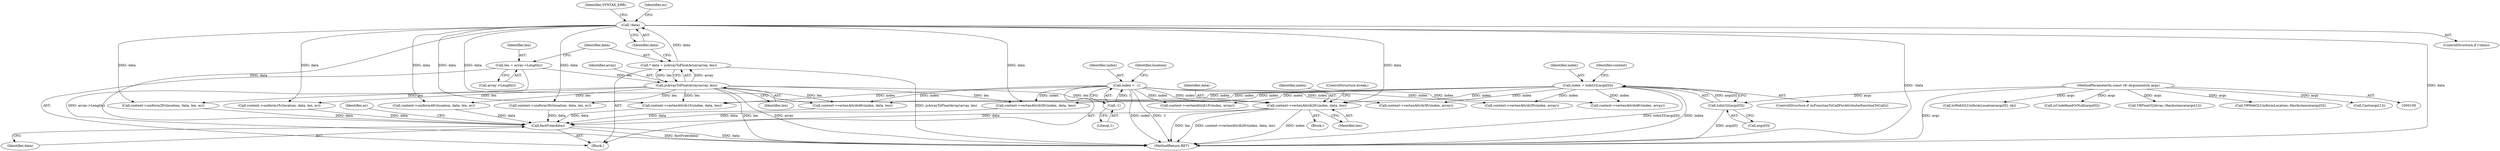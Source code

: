 digraph "0_Chrome_e9372a1bfd3588a80fcf49aa07321f0971dd6091_64@pointer" {
"1000317" [label="(Call,context->vertexAttrib2fv(index, data, len))"];
"1000116" [label="(Call,index = -1)"];
"1000118" [label="(Call,-1)"];
"1000127" [label="(Call,index = toInt32(args[0]))"];
"1000129" [label="(Call,toInt32(args[0]))"];
"1000101" [label="(MethodParameterIn,const v8::Arguments& args)"];
"1000267" [label="(Call,!data)"];
"1000261" [label="(Call,* data = jsArrayToFloatArray(array, len))"];
"1000263" [label="(Call,jsArrayToFloatArray(array, len))"];
"1000257" [label="(Call,len = array->Length())"];
"1000337" [label="(Call,fastFree(data))"];
"1000337" [label="(Call,fastFree(data))"];
"1000281" [label="(Block,)"];
"1000157" [label="(Call,toWebGLUniformLocation(args[0], ok))"];
"1000320" [label="(Identifier,len)"];
"1000321" [label="(ControlStructure,break;)"];
"1000101" [label="(MethodParameterIn,const v8::Arguments& args)"];
"1000259" [label="(Call,array->Length())"];
"1000117" [label="(Identifier,index)"];
"1000119" [label="(Literal,1)"];
"1000142" [label="(Call,isUndefinedOrNull(args[0]))"];
"1000268" [label="(Identifier,data)"];
"1000283" [label="(Call,context->uniform1fv(location, data, len, ec))"];
"1000323" [label="(Call,context->vertexAttrib3fv(index, data, len))"];
"1000103" [label="(Block,)"];
"1000168" [label="(Call,V8Float32Array::HasInstance(args[1]))"];
"1000265" [label="(Identifier,len)"];
"1000118" [label="(Call,-1)"];
"1000319" [label="(Identifier,data)"];
"1000267" [label="(Call,!data)"];
"1000261" [label="(Call,* data = jsArrayToFloatArray(array, len))"];
"1000346" [label="(MethodReturn,RET)"];
"1000129" [label="(Call,toInt32(args[0]))"];
"1000266" [label="(ControlStructure,if (!data))"];
"1000258" [label="(Identifier,len)"];
"1000317" [label="(Call,context->vertexAttrib2fv(index, data, len))"];
"1000164" [label="(Identifier,context)"];
"1000219" [label="(Call,context->vertexAttrib2fv(index, array))"];
"1000257" [label="(Call,len = array->Length())"];
"1000311" [label="(Call,context->vertexAttrib1fv(index, data, len))"];
"1000147" [label="(Call,V8WebGLUniformLocation::HasInstance(args[0]))"];
"1000290" [label="(Call,context->uniform2fv(location, data, len, ec))"];
"1000229" [label="(Call,context->vertexAttrib4fv(index, array))"];
"1000252" [label="(Call,Cast(args[1]))"];
"1000297" [label="(Call,context->uniform3fv(location, data, len, ec))"];
"1000340" [label="(Identifier,ec)"];
"1000122" [label="(Identifier,location)"];
"1000128" [label="(Identifier,index)"];
"1000271" [label="(Identifier,SYNTAX_ERR)"];
"1000263" [label="(Call,jsArrayToFloatArray(array, len))"];
"1000304" [label="(Call,context->uniform4fv(location, data, len, ec))"];
"1000329" [label="(Call,context->vertexAttrib4fv(index, data, len))"];
"1000116" [label="(Call,index = -1)"];
"1000214" [label="(Call,context->vertexAttrib1fv(index, array))"];
"1000318" [label="(Identifier,index)"];
"1000127" [label="(Call,index = toInt32(args[0]))"];
"1000224" [label="(Call,context->vertexAttrib3fv(index, array))"];
"1000264" [label="(Identifier,array)"];
"1000130" [label="(Call,args[0])"];
"1000277" [label="(Identifier,ec)"];
"1000338" [label="(Identifier,data)"];
"1000262" [label="(Identifier,data)"];
"1000124" [label="(ControlStructure,if (isFunctionToCallForAttribute(functionToCall)))"];
"1000317" -> "1000281"  [label="AST: "];
"1000317" -> "1000320"  [label="CFG: "];
"1000318" -> "1000317"  [label="AST: "];
"1000319" -> "1000317"  [label="AST: "];
"1000320" -> "1000317"  [label="AST: "];
"1000321" -> "1000317"  [label="CFG: "];
"1000317" -> "1000346"  [label="DDG: index"];
"1000317" -> "1000346"  [label="DDG: len"];
"1000317" -> "1000346"  [label="DDG: context->vertexAttrib2fv(index, data, len)"];
"1000116" -> "1000317"  [label="DDG: index"];
"1000127" -> "1000317"  [label="DDG: index"];
"1000267" -> "1000317"  [label="DDG: data"];
"1000263" -> "1000317"  [label="DDG: len"];
"1000317" -> "1000337"  [label="DDG: data"];
"1000116" -> "1000103"  [label="AST: "];
"1000116" -> "1000118"  [label="CFG: "];
"1000117" -> "1000116"  [label="AST: "];
"1000118" -> "1000116"  [label="AST: "];
"1000122" -> "1000116"  [label="CFG: "];
"1000116" -> "1000346"  [label="DDG: index"];
"1000116" -> "1000346"  [label="DDG: -1"];
"1000118" -> "1000116"  [label="DDG: 1"];
"1000116" -> "1000214"  [label="DDG: index"];
"1000116" -> "1000219"  [label="DDG: index"];
"1000116" -> "1000224"  [label="DDG: index"];
"1000116" -> "1000229"  [label="DDG: index"];
"1000116" -> "1000311"  [label="DDG: index"];
"1000116" -> "1000323"  [label="DDG: index"];
"1000116" -> "1000329"  [label="DDG: index"];
"1000118" -> "1000119"  [label="CFG: "];
"1000119" -> "1000118"  [label="AST: "];
"1000127" -> "1000124"  [label="AST: "];
"1000127" -> "1000129"  [label="CFG: "];
"1000128" -> "1000127"  [label="AST: "];
"1000129" -> "1000127"  [label="AST: "];
"1000164" -> "1000127"  [label="CFG: "];
"1000127" -> "1000346"  [label="DDG: toInt32(args[0])"];
"1000127" -> "1000346"  [label="DDG: index"];
"1000129" -> "1000127"  [label="DDG: args[0]"];
"1000127" -> "1000214"  [label="DDG: index"];
"1000127" -> "1000219"  [label="DDG: index"];
"1000127" -> "1000224"  [label="DDG: index"];
"1000127" -> "1000229"  [label="DDG: index"];
"1000127" -> "1000311"  [label="DDG: index"];
"1000127" -> "1000323"  [label="DDG: index"];
"1000127" -> "1000329"  [label="DDG: index"];
"1000129" -> "1000130"  [label="CFG: "];
"1000130" -> "1000129"  [label="AST: "];
"1000129" -> "1000346"  [label="DDG: args[0]"];
"1000101" -> "1000129"  [label="DDG: args"];
"1000101" -> "1000100"  [label="AST: "];
"1000101" -> "1000346"  [label="DDG: args"];
"1000101" -> "1000142"  [label="DDG: args"];
"1000101" -> "1000147"  [label="DDG: args"];
"1000101" -> "1000157"  [label="DDG: args"];
"1000101" -> "1000168"  [label="DDG: args"];
"1000101" -> "1000252"  [label="DDG: args"];
"1000267" -> "1000266"  [label="AST: "];
"1000267" -> "1000268"  [label="CFG: "];
"1000268" -> "1000267"  [label="AST: "];
"1000271" -> "1000267"  [label="CFG: "];
"1000277" -> "1000267"  [label="CFG: "];
"1000267" -> "1000346"  [label="DDG: !data"];
"1000267" -> "1000346"  [label="DDG: data"];
"1000261" -> "1000267"  [label="DDG: data"];
"1000267" -> "1000283"  [label="DDG: data"];
"1000267" -> "1000290"  [label="DDG: data"];
"1000267" -> "1000297"  [label="DDG: data"];
"1000267" -> "1000304"  [label="DDG: data"];
"1000267" -> "1000311"  [label="DDG: data"];
"1000267" -> "1000323"  [label="DDG: data"];
"1000267" -> "1000329"  [label="DDG: data"];
"1000267" -> "1000337"  [label="DDG: data"];
"1000261" -> "1000103"  [label="AST: "];
"1000261" -> "1000263"  [label="CFG: "];
"1000262" -> "1000261"  [label="AST: "];
"1000263" -> "1000261"  [label="AST: "];
"1000268" -> "1000261"  [label="CFG: "];
"1000261" -> "1000346"  [label="DDG: jsArrayToFloatArray(array, len)"];
"1000263" -> "1000261"  [label="DDG: array"];
"1000263" -> "1000261"  [label="DDG: len"];
"1000263" -> "1000265"  [label="CFG: "];
"1000264" -> "1000263"  [label="AST: "];
"1000265" -> "1000263"  [label="AST: "];
"1000263" -> "1000346"  [label="DDG: len"];
"1000263" -> "1000346"  [label="DDG: array"];
"1000257" -> "1000263"  [label="DDG: len"];
"1000263" -> "1000283"  [label="DDG: len"];
"1000263" -> "1000290"  [label="DDG: len"];
"1000263" -> "1000297"  [label="DDG: len"];
"1000263" -> "1000304"  [label="DDG: len"];
"1000263" -> "1000311"  [label="DDG: len"];
"1000263" -> "1000323"  [label="DDG: len"];
"1000263" -> "1000329"  [label="DDG: len"];
"1000257" -> "1000103"  [label="AST: "];
"1000257" -> "1000259"  [label="CFG: "];
"1000258" -> "1000257"  [label="AST: "];
"1000259" -> "1000257"  [label="AST: "];
"1000262" -> "1000257"  [label="CFG: "];
"1000257" -> "1000346"  [label="DDG: array->Length()"];
"1000337" -> "1000103"  [label="AST: "];
"1000337" -> "1000338"  [label="CFG: "];
"1000338" -> "1000337"  [label="AST: "];
"1000340" -> "1000337"  [label="CFG: "];
"1000337" -> "1000346"  [label="DDG: data"];
"1000337" -> "1000346"  [label="DDG: fastFree(data)"];
"1000329" -> "1000337"  [label="DDG: data"];
"1000297" -> "1000337"  [label="DDG: data"];
"1000304" -> "1000337"  [label="DDG: data"];
"1000323" -> "1000337"  [label="DDG: data"];
"1000290" -> "1000337"  [label="DDG: data"];
"1000283" -> "1000337"  [label="DDG: data"];
"1000311" -> "1000337"  [label="DDG: data"];
}
